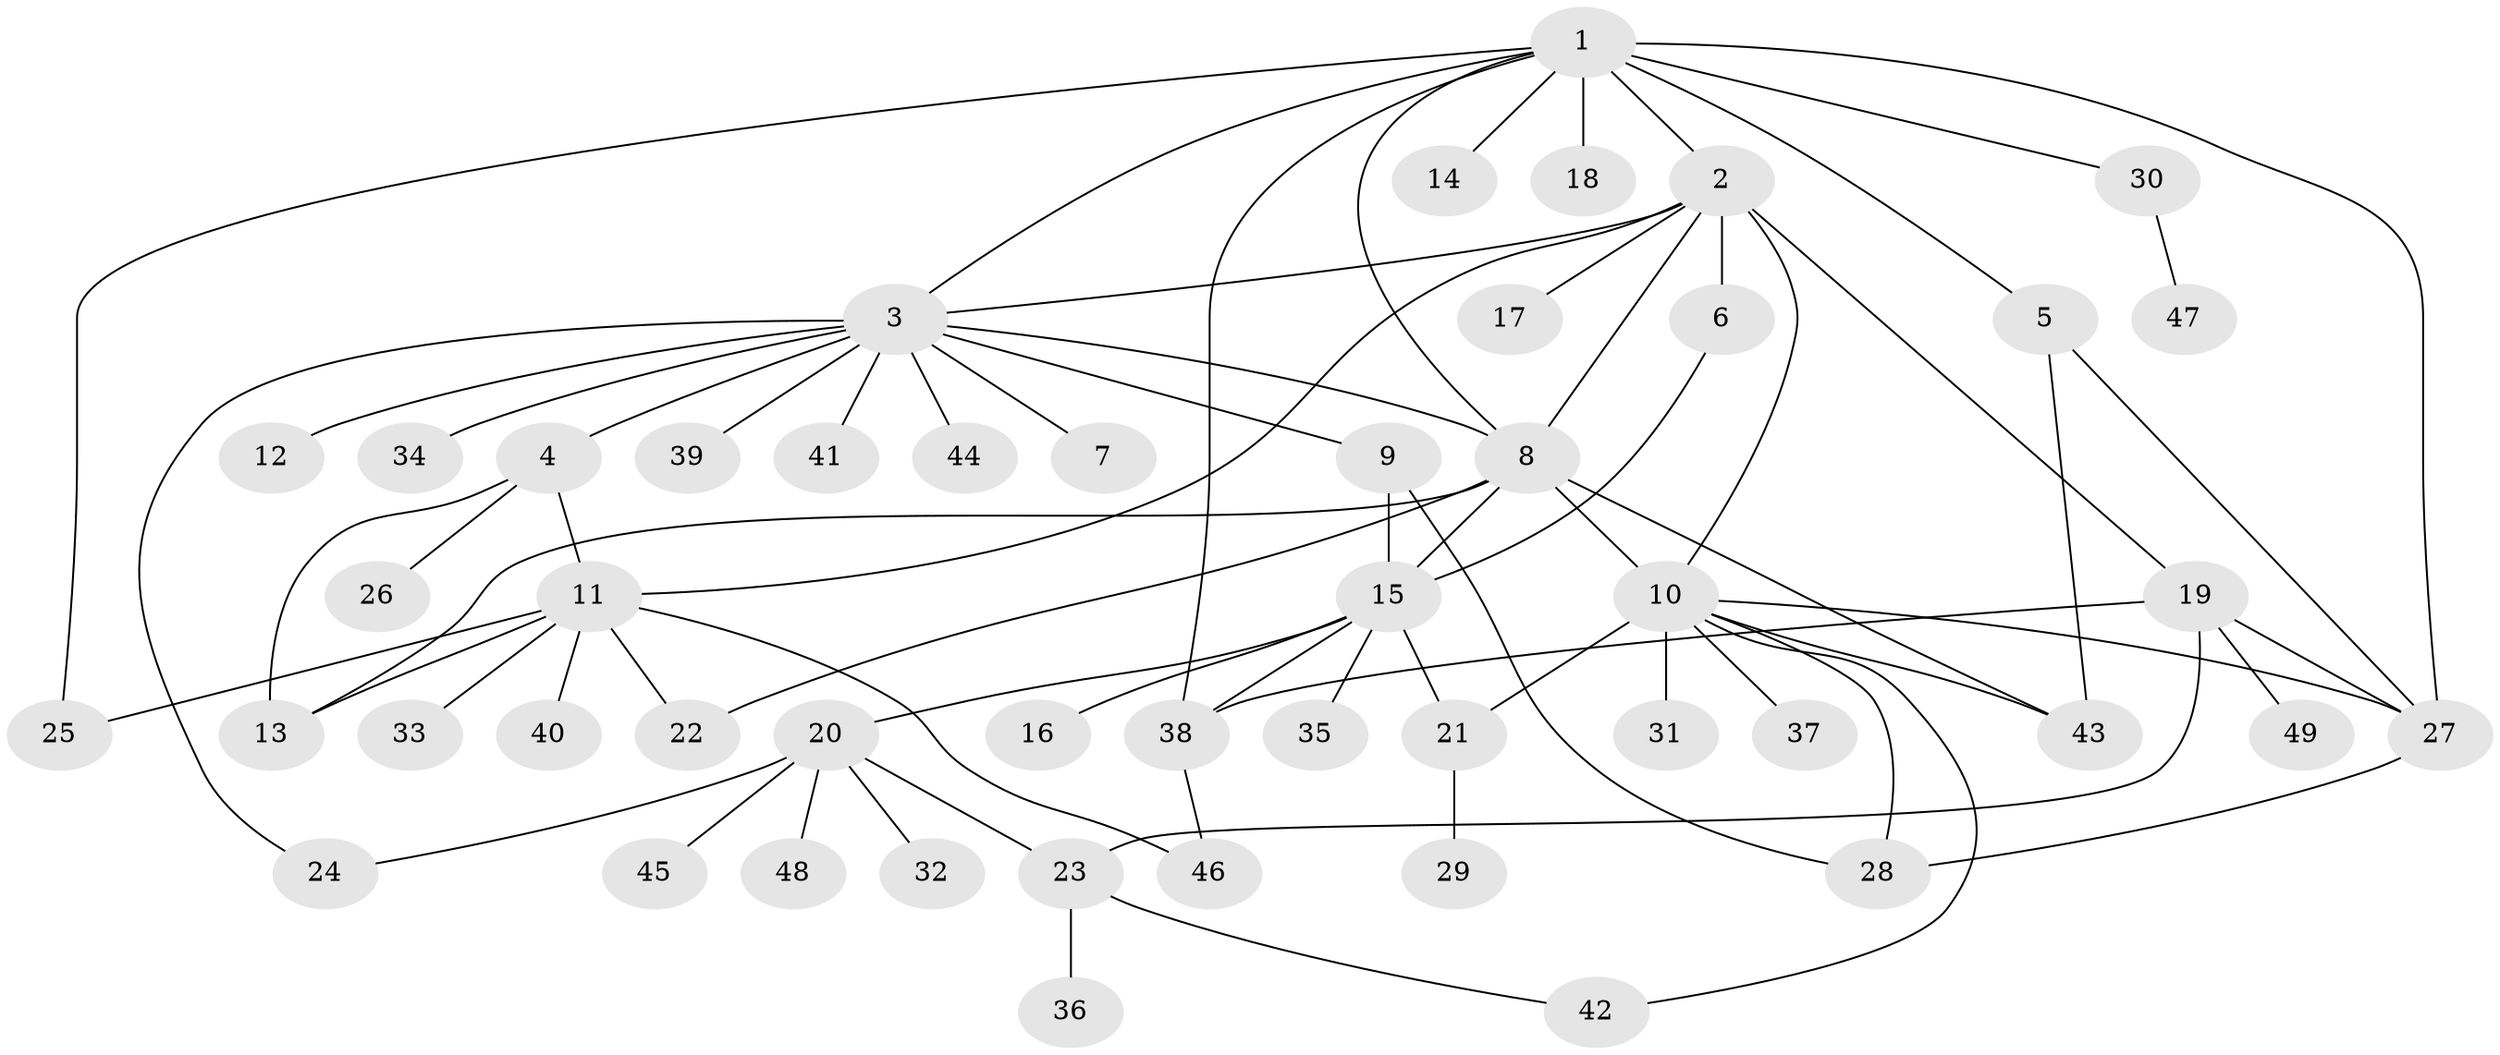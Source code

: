 // original degree distribution, {12: 0.010526315789473684, 19: 0.010526315789473684, 13: 0.010526315789473684, 5: 0.031578947368421054, 2: 0.2, 1: 0.5473684210526316, 6: 0.042105263157894736, 15: 0.010526315789473684, 9: 0.010526315789473684, 7: 0.010526315789473684, 4: 0.05263157894736842, 3: 0.06315789473684211}
// Generated by graph-tools (version 1.1) at 2025/35/03/09/25 02:35:34]
// undirected, 49 vertices, 73 edges
graph export_dot {
graph [start="1"]
  node [color=gray90,style=filled];
  1;
  2;
  3;
  4;
  5;
  6;
  7;
  8;
  9;
  10;
  11;
  12;
  13;
  14;
  15;
  16;
  17;
  18;
  19;
  20;
  21;
  22;
  23;
  24;
  25;
  26;
  27;
  28;
  29;
  30;
  31;
  32;
  33;
  34;
  35;
  36;
  37;
  38;
  39;
  40;
  41;
  42;
  43;
  44;
  45;
  46;
  47;
  48;
  49;
  1 -- 2 [weight=1.0];
  1 -- 3 [weight=1.0];
  1 -- 5 [weight=2.0];
  1 -- 8 [weight=1.0];
  1 -- 14 [weight=1.0];
  1 -- 18 [weight=1.0];
  1 -- 25 [weight=1.0];
  1 -- 27 [weight=1.0];
  1 -- 30 [weight=1.0];
  1 -- 38 [weight=1.0];
  2 -- 3 [weight=1.0];
  2 -- 6 [weight=10.0];
  2 -- 8 [weight=1.0];
  2 -- 10 [weight=1.0];
  2 -- 11 [weight=1.0];
  2 -- 17 [weight=1.0];
  2 -- 19 [weight=1.0];
  3 -- 4 [weight=1.0];
  3 -- 7 [weight=1.0];
  3 -- 8 [weight=1.0];
  3 -- 9 [weight=1.0];
  3 -- 12 [weight=1.0];
  3 -- 24 [weight=1.0];
  3 -- 34 [weight=1.0];
  3 -- 39 [weight=1.0];
  3 -- 41 [weight=1.0];
  3 -- 44 [weight=1.0];
  4 -- 11 [weight=1.0];
  4 -- 13 [weight=1.0];
  4 -- 26 [weight=1.0];
  5 -- 27 [weight=1.0];
  5 -- 43 [weight=1.0];
  6 -- 15 [weight=1.0];
  8 -- 10 [weight=1.0];
  8 -- 13 [weight=1.0];
  8 -- 15 [weight=1.0];
  8 -- 22 [weight=1.0];
  8 -- 43 [weight=2.0];
  9 -- 15 [weight=1.0];
  9 -- 28 [weight=1.0];
  10 -- 21 [weight=1.0];
  10 -- 27 [weight=1.0];
  10 -- 28 [weight=1.0];
  10 -- 31 [weight=5.0];
  10 -- 37 [weight=1.0];
  10 -- 42 [weight=1.0];
  10 -- 43 [weight=1.0];
  11 -- 13 [weight=1.0];
  11 -- 22 [weight=1.0];
  11 -- 25 [weight=1.0];
  11 -- 33 [weight=1.0];
  11 -- 40 [weight=1.0];
  11 -- 46 [weight=1.0];
  15 -- 16 [weight=1.0];
  15 -- 20 [weight=1.0];
  15 -- 21 [weight=1.0];
  15 -- 35 [weight=1.0];
  15 -- 38 [weight=1.0];
  19 -- 23 [weight=1.0];
  19 -- 27 [weight=1.0];
  19 -- 38 [weight=1.0];
  19 -- 49 [weight=1.0];
  20 -- 23 [weight=1.0];
  20 -- 24 [weight=1.0];
  20 -- 32 [weight=1.0];
  20 -- 45 [weight=1.0];
  20 -- 48 [weight=1.0];
  21 -- 29 [weight=1.0];
  23 -- 36 [weight=1.0];
  23 -- 42 [weight=1.0];
  27 -- 28 [weight=1.0];
  30 -- 47 [weight=1.0];
  38 -- 46 [weight=1.0];
}
